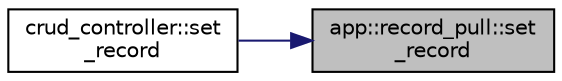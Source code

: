 digraph "app::record_pull::set_record"
{
 // LATEX_PDF_SIZE
  edge [fontname="Helvetica",fontsize="10",labelfontname="Helvetica",labelfontsize="10"];
  node [fontname="Helvetica",fontsize="10",shape=record];
  rankdir="RL";
  Node1 [label="app::record_pull::set\l_record",height=0.2,width=0.4,color="black", fillcolor="grey75", style="filled", fontcolor="black",tooltip=" "];
  Node1 -> Node2 [dir="back",color="midnightblue",fontsize="10",style="solid",fontname="Helvetica"];
  Node2 [label="crud_controller::set\l_record",height=0.2,width=0.4,color="black", fillcolor="white", style="filled",URL="$classcrud__controller.html#a4d8362b10bd3f6037ba2b3eaba5f4cf8",tooltip=" "];
}
